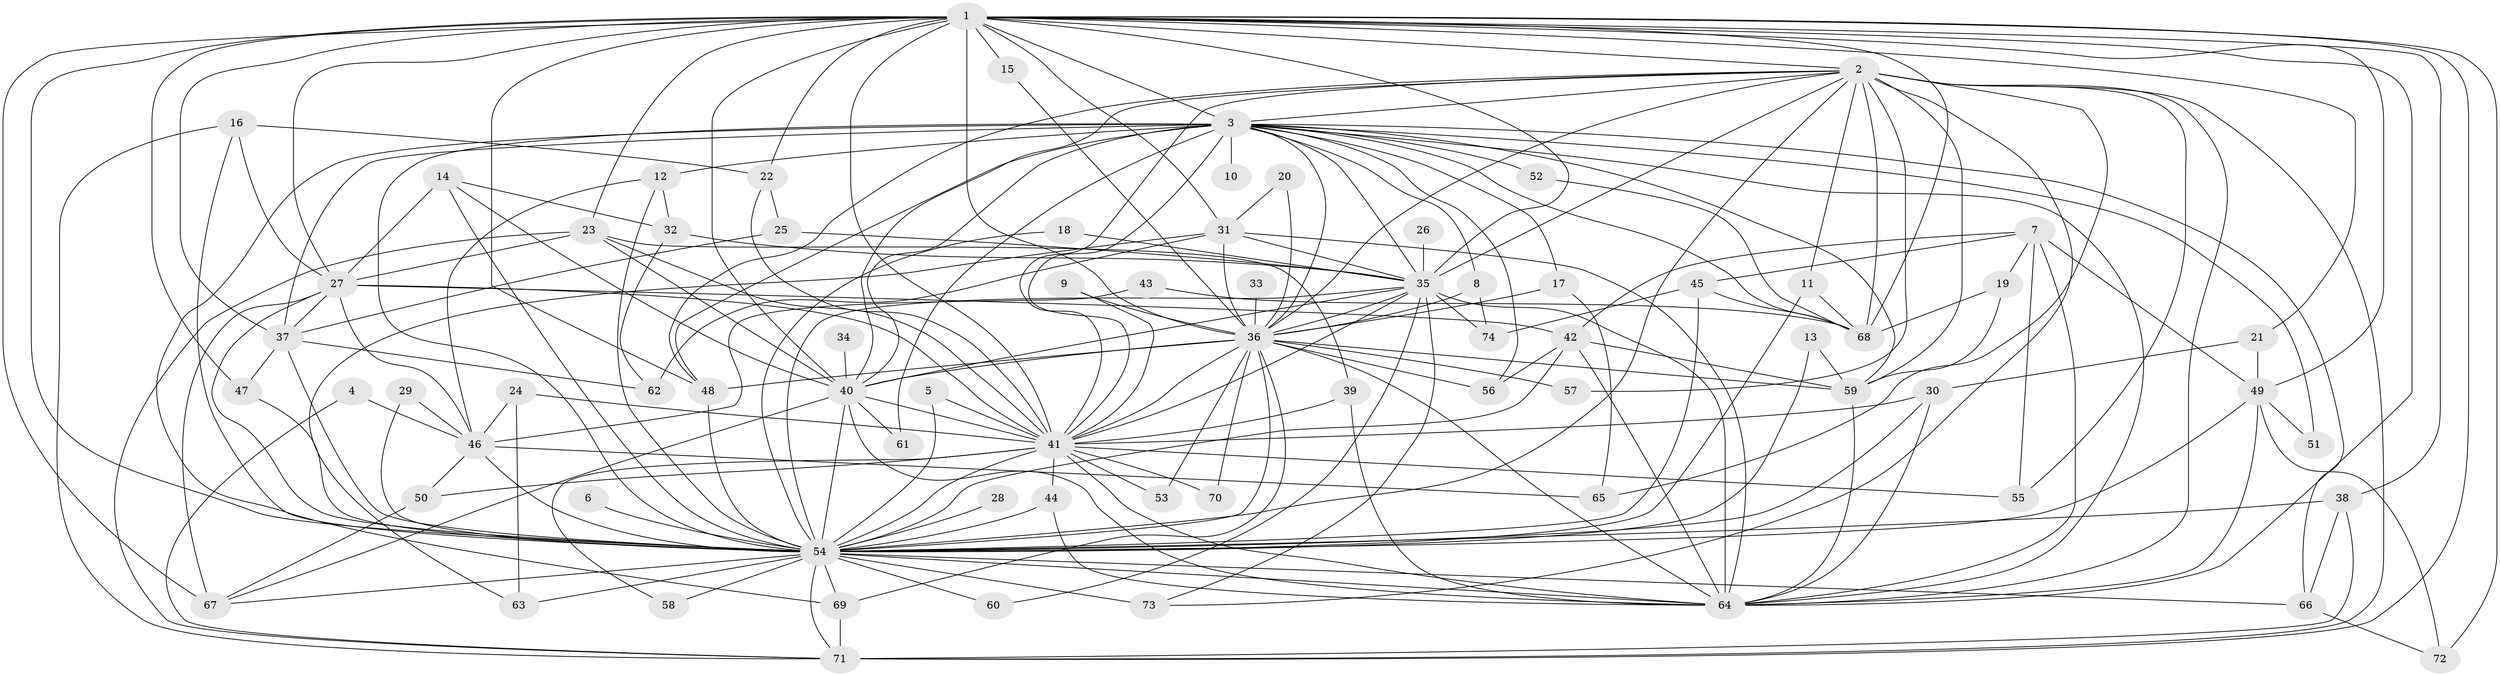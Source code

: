 // original degree distribution, {27: 0.013605442176870748, 24: 0.013605442176870748, 26: 0.006802721088435374, 44: 0.006802721088435374, 16: 0.006802721088435374, 17: 0.006802721088435374, 20: 0.006802721088435374, 22: 0.006802721088435374, 2: 0.564625850340136, 12: 0.006802721088435374, 9: 0.006802721088435374, 8: 0.013605442176870748, 4: 0.07482993197278912, 3: 0.2108843537414966, 5: 0.02040816326530612, 7: 0.006802721088435374, 11: 0.006802721088435374, 6: 0.02040816326530612}
// Generated by graph-tools (version 1.1) at 2025/36/03/04/25 23:36:26]
// undirected, 74 vertices, 208 edges
graph export_dot {
  node [color=gray90,style=filled];
  1;
  2;
  3;
  4;
  5;
  6;
  7;
  8;
  9;
  10;
  11;
  12;
  13;
  14;
  15;
  16;
  17;
  18;
  19;
  20;
  21;
  22;
  23;
  24;
  25;
  26;
  27;
  28;
  29;
  30;
  31;
  32;
  33;
  34;
  35;
  36;
  37;
  38;
  39;
  40;
  41;
  42;
  43;
  44;
  45;
  46;
  47;
  48;
  49;
  50;
  51;
  52;
  53;
  54;
  55;
  56;
  57;
  58;
  59;
  60;
  61;
  62;
  63;
  64;
  65;
  66;
  67;
  68;
  69;
  70;
  71;
  72;
  73;
  74;
  1 -- 2 [weight=3.0];
  1 -- 3 [weight=2.0];
  1 -- 15 [weight=1.0];
  1 -- 21 [weight=1.0];
  1 -- 22 [weight=1.0];
  1 -- 23 [weight=1.0];
  1 -- 27 [weight=1.0];
  1 -- 31 [weight=1.0];
  1 -- 35 [weight=2.0];
  1 -- 36 [weight=4.0];
  1 -- 37 [weight=1.0];
  1 -- 38 [weight=1.0];
  1 -- 40 [weight=3.0];
  1 -- 41 [weight=2.0];
  1 -- 47 [weight=2.0];
  1 -- 48 [weight=1.0];
  1 -- 49 [weight=1.0];
  1 -- 54 [weight=2.0];
  1 -- 64 [weight=2.0];
  1 -- 67 [weight=1.0];
  1 -- 68 [weight=1.0];
  1 -- 71 [weight=1.0];
  1 -- 72 [weight=1.0];
  2 -- 3 [weight=1.0];
  2 -- 11 [weight=1.0];
  2 -- 35 [weight=2.0];
  2 -- 36 [weight=1.0];
  2 -- 40 [weight=1.0];
  2 -- 41 [weight=1.0];
  2 -- 48 [weight=1.0];
  2 -- 54 [weight=1.0];
  2 -- 55 [weight=1.0];
  2 -- 57 [weight=2.0];
  2 -- 59 [weight=1.0];
  2 -- 64 [weight=2.0];
  2 -- 65 [weight=1.0];
  2 -- 68 [weight=2.0];
  2 -- 71 [weight=2.0];
  2 -- 73 [weight=1.0];
  3 -- 8 [weight=1.0];
  3 -- 10 [weight=1.0];
  3 -- 12 [weight=1.0];
  3 -- 17 [weight=1.0];
  3 -- 35 [weight=1.0];
  3 -- 36 [weight=1.0];
  3 -- 37 [weight=1.0];
  3 -- 40 [weight=1.0];
  3 -- 41 [weight=1.0];
  3 -- 48 [weight=1.0];
  3 -- 51 [weight=1.0];
  3 -- 52 [weight=1.0];
  3 -- 54 [weight=2.0];
  3 -- 56 [weight=1.0];
  3 -- 59 [weight=1.0];
  3 -- 61 [weight=1.0];
  3 -- 64 [weight=1.0];
  3 -- 66 [weight=1.0];
  3 -- 68 [weight=1.0];
  3 -- 69 [weight=2.0];
  4 -- 46 [weight=1.0];
  4 -- 71 [weight=1.0];
  5 -- 41 [weight=1.0];
  5 -- 54 [weight=1.0];
  6 -- 54 [weight=1.0];
  7 -- 19 [weight=1.0];
  7 -- 42 [weight=1.0];
  7 -- 45 [weight=1.0];
  7 -- 49 [weight=1.0];
  7 -- 55 [weight=1.0];
  7 -- 64 [weight=1.0];
  8 -- 36 [weight=1.0];
  8 -- 74 [weight=1.0];
  9 -- 36 [weight=1.0];
  9 -- 41 [weight=1.0];
  11 -- 54 [weight=1.0];
  11 -- 68 [weight=1.0];
  12 -- 32 [weight=1.0];
  12 -- 46 [weight=1.0];
  12 -- 54 [weight=1.0];
  13 -- 54 [weight=1.0];
  13 -- 59 [weight=1.0];
  14 -- 27 [weight=1.0];
  14 -- 32 [weight=1.0];
  14 -- 40 [weight=1.0];
  14 -- 54 [weight=1.0];
  15 -- 36 [weight=1.0];
  16 -- 22 [weight=1.0];
  16 -- 27 [weight=1.0];
  16 -- 54 [weight=1.0];
  16 -- 71 [weight=1.0];
  17 -- 36 [weight=1.0];
  17 -- 65 [weight=1.0];
  18 -- 35 [weight=1.0];
  18 -- 54 [weight=1.0];
  19 -- 59 [weight=1.0];
  19 -- 68 [weight=1.0];
  20 -- 31 [weight=1.0];
  20 -- 36 [weight=1.0];
  21 -- 30 [weight=1.0];
  21 -- 49 [weight=1.0];
  22 -- 25 [weight=1.0];
  22 -- 41 [weight=1.0];
  23 -- 27 [weight=1.0];
  23 -- 39 [weight=1.0];
  23 -- 40 [weight=1.0];
  23 -- 41 [weight=1.0];
  23 -- 71 [weight=1.0];
  24 -- 41 [weight=1.0];
  24 -- 46 [weight=1.0];
  24 -- 63 [weight=1.0];
  25 -- 35 [weight=1.0];
  25 -- 37 [weight=1.0];
  26 -- 35 [weight=1.0];
  27 -- 37 [weight=1.0];
  27 -- 41 [weight=1.0];
  27 -- 42 [weight=1.0];
  27 -- 46 [weight=1.0];
  27 -- 54 [weight=2.0];
  27 -- 67 [weight=1.0];
  28 -- 54 [weight=1.0];
  29 -- 46 [weight=1.0];
  29 -- 54 [weight=1.0];
  30 -- 41 [weight=1.0];
  30 -- 54 [weight=1.0];
  30 -- 64 [weight=1.0];
  31 -- 35 [weight=1.0];
  31 -- 36 [weight=1.0];
  31 -- 62 [weight=1.0];
  31 -- 63 [weight=1.0];
  31 -- 64 [weight=2.0];
  32 -- 35 [weight=1.0];
  32 -- 62 [weight=1.0];
  33 -- 36 [weight=1.0];
  34 -- 40 [weight=1.0];
  35 -- 36 [weight=1.0];
  35 -- 40 [weight=1.0];
  35 -- 41 [weight=1.0];
  35 -- 54 [weight=1.0];
  35 -- 60 [weight=1.0];
  35 -- 64 [weight=2.0];
  35 -- 73 [weight=1.0];
  35 -- 74 [weight=1.0];
  36 -- 40 [weight=1.0];
  36 -- 41 [weight=1.0];
  36 -- 48 [weight=1.0];
  36 -- 53 [weight=1.0];
  36 -- 54 [weight=1.0];
  36 -- 56 [weight=1.0];
  36 -- 57 [weight=1.0];
  36 -- 59 [weight=1.0];
  36 -- 64 [weight=2.0];
  36 -- 69 [weight=1.0];
  36 -- 70 [weight=1.0];
  37 -- 47 [weight=1.0];
  37 -- 54 [weight=1.0];
  37 -- 62 [weight=1.0];
  38 -- 54 [weight=1.0];
  38 -- 66 [weight=1.0];
  38 -- 71 [weight=1.0];
  39 -- 41 [weight=1.0];
  39 -- 64 [weight=1.0];
  40 -- 41 [weight=2.0];
  40 -- 54 [weight=1.0];
  40 -- 61 [weight=1.0];
  40 -- 64 [weight=1.0];
  40 -- 67 [weight=1.0];
  41 -- 44 [weight=1.0];
  41 -- 50 [weight=1.0];
  41 -- 53 [weight=1.0];
  41 -- 54 [weight=2.0];
  41 -- 55 [weight=1.0];
  41 -- 58 [weight=1.0];
  41 -- 64 [weight=3.0];
  41 -- 70 [weight=1.0];
  42 -- 54 [weight=1.0];
  42 -- 56 [weight=1.0];
  42 -- 59 [weight=1.0];
  42 -- 64 [weight=1.0];
  43 -- 46 [weight=1.0];
  43 -- 68 [weight=1.0];
  44 -- 54 [weight=1.0];
  44 -- 64 [weight=1.0];
  45 -- 54 [weight=1.0];
  45 -- 68 [weight=1.0];
  45 -- 74 [weight=1.0];
  46 -- 50 [weight=1.0];
  46 -- 54 [weight=1.0];
  46 -- 65 [weight=1.0];
  47 -- 54 [weight=1.0];
  48 -- 54 [weight=1.0];
  49 -- 51 [weight=1.0];
  49 -- 54 [weight=1.0];
  49 -- 64 [weight=1.0];
  49 -- 72 [weight=2.0];
  50 -- 67 [weight=1.0];
  52 -- 68 [weight=1.0];
  54 -- 58 [weight=1.0];
  54 -- 60 [weight=1.0];
  54 -- 63 [weight=1.0];
  54 -- 64 [weight=2.0];
  54 -- 66 [weight=1.0];
  54 -- 67 [weight=1.0];
  54 -- 69 [weight=1.0];
  54 -- 71 [weight=1.0];
  54 -- 73 [weight=1.0];
  59 -- 64 [weight=1.0];
  66 -- 72 [weight=1.0];
  69 -- 71 [weight=1.0];
}
